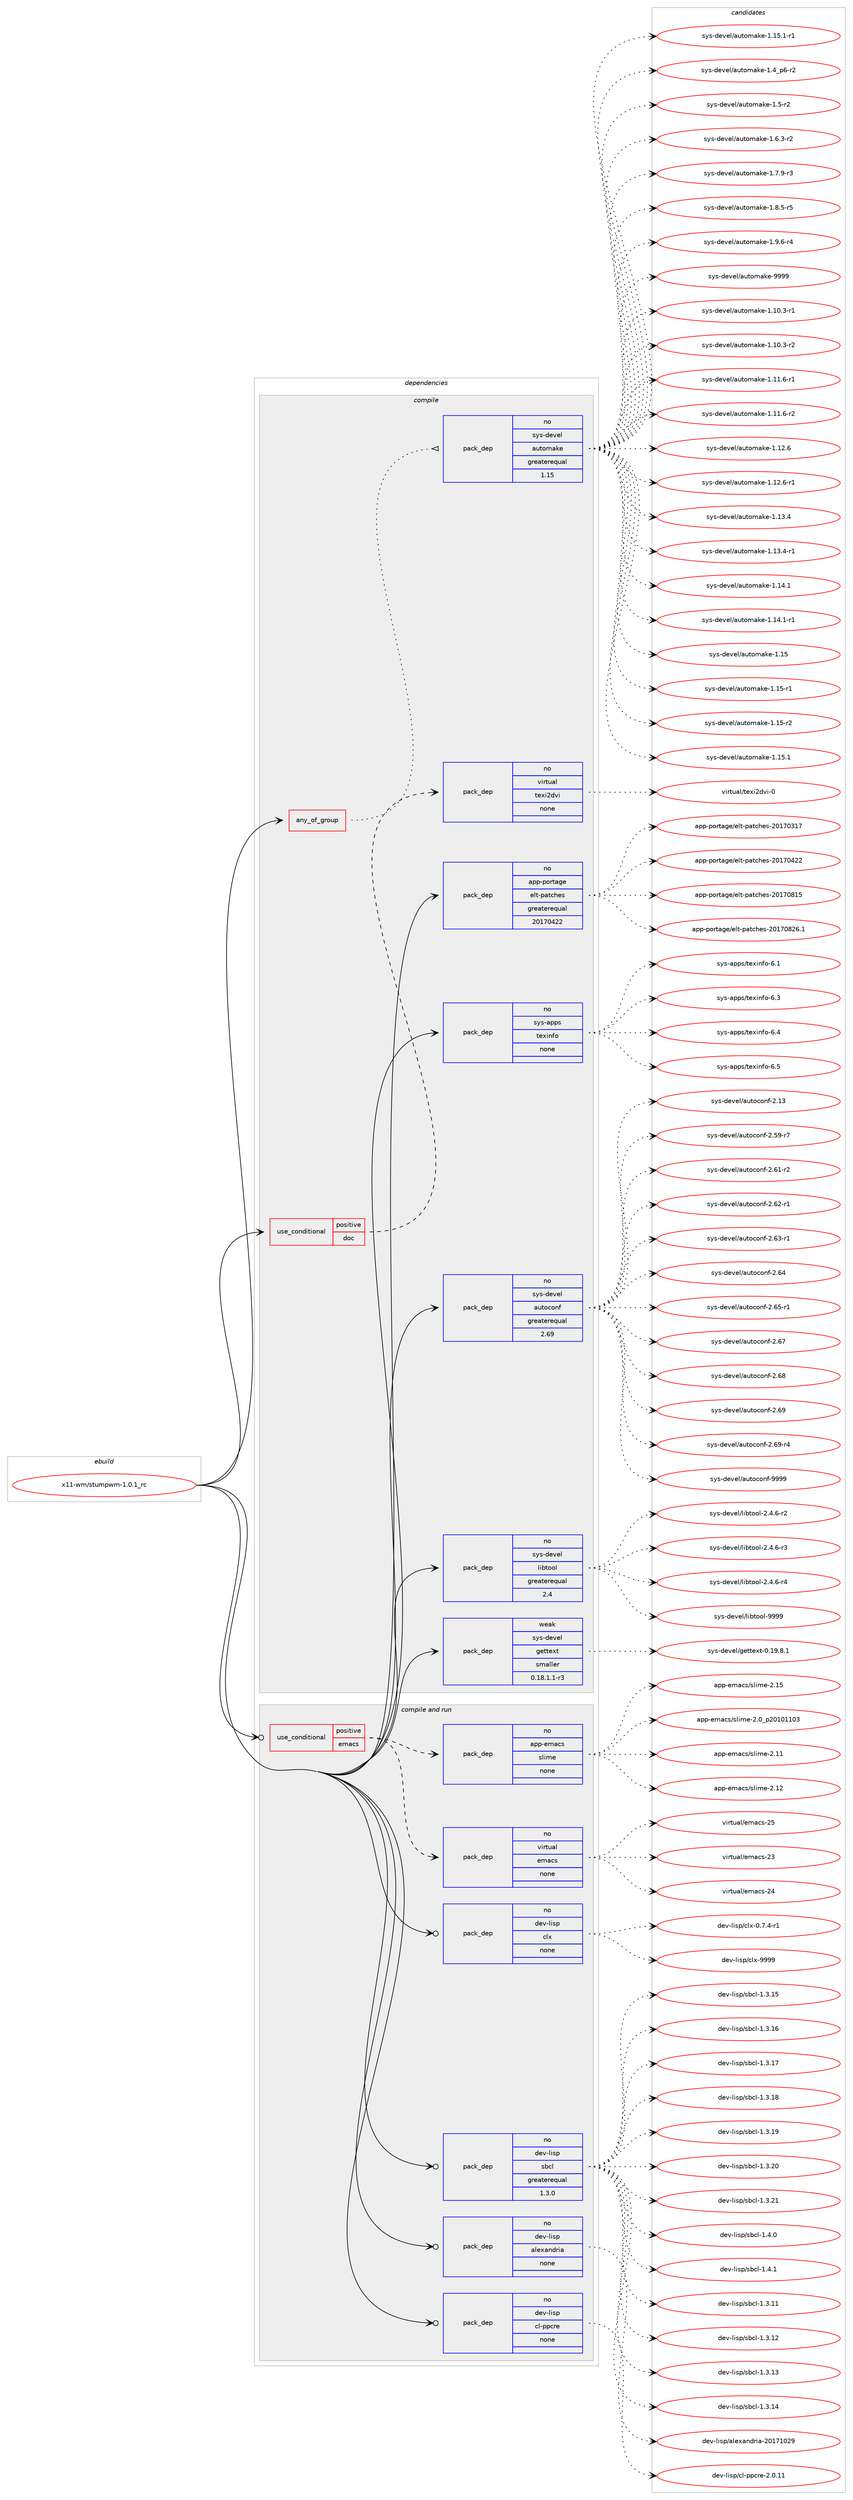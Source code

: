 digraph prolog {

# *************
# Graph options
# *************

newrank=true;
concentrate=true;
compound=true;
graph [rankdir=LR,fontname=Helvetica,fontsize=10,ranksep=1.5];#, ranksep=2.5, nodesep=0.2];
edge  [arrowhead=vee];
node  [fontname=Helvetica,fontsize=10];

# **********
# The ebuild
# **********

subgraph cluster_leftcol {
color=gray;
rank=same;
label=<<i>ebuild</i>>;
id [label="x11-wm/stumpwm-1.0.1_rc", color=red, width=4, href="../x11-wm/stumpwm-1.0.1_rc.svg"];
}

# ****************
# The dependencies
# ****************

subgraph cluster_midcol {
color=gray;
label=<<i>dependencies</i>>;
subgraph cluster_compile {
fillcolor="#eeeeee";
style=filled;
label=<<i>compile</i>>;
subgraph any9797 {
dependency533588 [label=<<TABLE BORDER="0" CELLBORDER="1" CELLSPACING="0" CELLPADDING="4"><TR><TD CELLPADDING="10">any_of_group</TD></TR></TABLE>>, shape=none, color=red];subgraph pack399124 {
dependency533589 [label=<<TABLE BORDER="0" CELLBORDER="1" CELLSPACING="0" CELLPADDING="4" WIDTH="220"><TR><TD ROWSPAN="6" CELLPADDING="30">pack_dep</TD></TR><TR><TD WIDTH="110">no</TD></TR><TR><TD>sys-devel</TD></TR><TR><TD>automake</TD></TR><TR><TD>greaterequal</TD></TR><TR><TD>1.15</TD></TR></TABLE>>, shape=none, color=blue];
}
dependency533588:e -> dependency533589:w [weight=20,style="dotted",arrowhead="oinv"];
}
id:e -> dependency533588:w [weight=20,style="solid",arrowhead="vee"];
subgraph cond124314 {
dependency533590 [label=<<TABLE BORDER="0" CELLBORDER="1" CELLSPACING="0" CELLPADDING="4"><TR><TD ROWSPAN="3" CELLPADDING="10">use_conditional</TD></TR><TR><TD>positive</TD></TR><TR><TD>doc</TD></TR></TABLE>>, shape=none, color=red];
subgraph pack399125 {
dependency533591 [label=<<TABLE BORDER="0" CELLBORDER="1" CELLSPACING="0" CELLPADDING="4" WIDTH="220"><TR><TD ROWSPAN="6" CELLPADDING="30">pack_dep</TD></TR><TR><TD WIDTH="110">no</TD></TR><TR><TD>virtual</TD></TR><TR><TD>texi2dvi</TD></TR><TR><TD>none</TD></TR><TR><TD></TD></TR></TABLE>>, shape=none, color=blue];
}
dependency533590:e -> dependency533591:w [weight=20,style="dashed",arrowhead="vee"];
}
id:e -> dependency533590:w [weight=20,style="solid",arrowhead="vee"];
subgraph pack399126 {
dependency533592 [label=<<TABLE BORDER="0" CELLBORDER="1" CELLSPACING="0" CELLPADDING="4" WIDTH="220"><TR><TD ROWSPAN="6" CELLPADDING="30">pack_dep</TD></TR><TR><TD WIDTH="110">no</TD></TR><TR><TD>app-portage</TD></TR><TR><TD>elt-patches</TD></TR><TR><TD>greaterequal</TD></TR><TR><TD>20170422</TD></TR></TABLE>>, shape=none, color=blue];
}
id:e -> dependency533592:w [weight=20,style="solid",arrowhead="vee"];
subgraph pack399127 {
dependency533593 [label=<<TABLE BORDER="0" CELLBORDER="1" CELLSPACING="0" CELLPADDING="4" WIDTH="220"><TR><TD ROWSPAN="6" CELLPADDING="30">pack_dep</TD></TR><TR><TD WIDTH="110">no</TD></TR><TR><TD>sys-apps</TD></TR><TR><TD>texinfo</TD></TR><TR><TD>none</TD></TR><TR><TD></TD></TR></TABLE>>, shape=none, color=blue];
}
id:e -> dependency533593:w [weight=20,style="solid",arrowhead="vee"];
subgraph pack399128 {
dependency533594 [label=<<TABLE BORDER="0" CELLBORDER="1" CELLSPACING="0" CELLPADDING="4" WIDTH="220"><TR><TD ROWSPAN="6" CELLPADDING="30">pack_dep</TD></TR><TR><TD WIDTH="110">no</TD></TR><TR><TD>sys-devel</TD></TR><TR><TD>autoconf</TD></TR><TR><TD>greaterequal</TD></TR><TR><TD>2.69</TD></TR></TABLE>>, shape=none, color=blue];
}
id:e -> dependency533594:w [weight=20,style="solid",arrowhead="vee"];
subgraph pack399129 {
dependency533595 [label=<<TABLE BORDER="0" CELLBORDER="1" CELLSPACING="0" CELLPADDING="4" WIDTH="220"><TR><TD ROWSPAN="6" CELLPADDING="30">pack_dep</TD></TR><TR><TD WIDTH="110">no</TD></TR><TR><TD>sys-devel</TD></TR><TR><TD>libtool</TD></TR><TR><TD>greaterequal</TD></TR><TR><TD>2.4</TD></TR></TABLE>>, shape=none, color=blue];
}
id:e -> dependency533595:w [weight=20,style="solid",arrowhead="vee"];
subgraph pack399130 {
dependency533596 [label=<<TABLE BORDER="0" CELLBORDER="1" CELLSPACING="0" CELLPADDING="4" WIDTH="220"><TR><TD ROWSPAN="6" CELLPADDING="30">pack_dep</TD></TR><TR><TD WIDTH="110">weak</TD></TR><TR><TD>sys-devel</TD></TR><TR><TD>gettext</TD></TR><TR><TD>smaller</TD></TR><TR><TD>0.18.1.1-r3</TD></TR></TABLE>>, shape=none, color=blue];
}
id:e -> dependency533596:w [weight=20,style="solid",arrowhead="vee"];
}
subgraph cluster_compileandrun {
fillcolor="#eeeeee";
style=filled;
label=<<i>compile and run</i>>;
subgraph cond124315 {
dependency533597 [label=<<TABLE BORDER="0" CELLBORDER="1" CELLSPACING="0" CELLPADDING="4"><TR><TD ROWSPAN="3" CELLPADDING="10">use_conditional</TD></TR><TR><TD>positive</TD></TR><TR><TD>emacs</TD></TR></TABLE>>, shape=none, color=red];
subgraph pack399131 {
dependency533598 [label=<<TABLE BORDER="0" CELLBORDER="1" CELLSPACING="0" CELLPADDING="4" WIDTH="220"><TR><TD ROWSPAN="6" CELLPADDING="30">pack_dep</TD></TR><TR><TD WIDTH="110">no</TD></TR><TR><TD>virtual</TD></TR><TR><TD>emacs</TD></TR><TR><TD>none</TD></TR><TR><TD></TD></TR></TABLE>>, shape=none, color=blue];
}
dependency533597:e -> dependency533598:w [weight=20,style="dashed",arrowhead="vee"];
subgraph pack399132 {
dependency533599 [label=<<TABLE BORDER="0" CELLBORDER="1" CELLSPACING="0" CELLPADDING="4" WIDTH="220"><TR><TD ROWSPAN="6" CELLPADDING="30">pack_dep</TD></TR><TR><TD WIDTH="110">no</TD></TR><TR><TD>app-emacs</TD></TR><TR><TD>slime</TD></TR><TR><TD>none</TD></TR><TR><TD></TD></TR></TABLE>>, shape=none, color=blue];
}
dependency533597:e -> dependency533599:w [weight=20,style="dashed",arrowhead="vee"];
}
id:e -> dependency533597:w [weight=20,style="solid",arrowhead="odotvee"];
subgraph pack399133 {
dependency533600 [label=<<TABLE BORDER="0" CELLBORDER="1" CELLSPACING="0" CELLPADDING="4" WIDTH="220"><TR><TD ROWSPAN="6" CELLPADDING="30">pack_dep</TD></TR><TR><TD WIDTH="110">no</TD></TR><TR><TD>dev-lisp</TD></TR><TR><TD>alexandria</TD></TR><TR><TD>none</TD></TR><TR><TD></TD></TR></TABLE>>, shape=none, color=blue];
}
id:e -> dependency533600:w [weight=20,style="solid",arrowhead="odotvee"];
subgraph pack399134 {
dependency533601 [label=<<TABLE BORDER="0" CELLBORDER="1" CELLSPACING="0" CELLPADDING="4" WIDTH="220"><TR><TD ROWSPAN="6" CELLPADDING="30">pack_dep</TD></TR><TR><TD WIDTH="110">no</TD></TR><TR><TD>dev-lisp</TD></TR><TR><TD>cl-ppcre</TD></TR><TR><TD>none</TD></TR><TR><TD></TD></TR></TABLE>>, shape=none, color=blue];
}
id:e -> dependency533601:w [weight=20,style="solid",arrowhead="odotvee"];
subgraph pack399135 {
dependency533602 [label=<<TABLE BORDER="0" CELLBORDER="1" CELLSPACING="0" CELLPADDING="4" WIDTH="220"><TR><TD ROWSPAN="6" CELLPADDING="30">pack_dep</TD></TR><TR><TD WIDTH="110">no</TD></TR><TR><TD>dev-lisp</TD></TR><TR><TD>clx</TD></TR><TR><TD>none</TD></TR><TR><TD></TD></TR></TABLE>>, shape=none, color=blue];
}
id:e -> dependency533602:w [weight=20,style="solid",arrowhead="odotvee"];
subgraph pack399136 {
dependency533603 [label=<<TABLE BORDER="0" CELLBORDER="1" CELLSPACING="0" CELLPADDING="4" WIDTH="220"><TR><TD ROWSPAN="6" CELLPADDING="30">pack_dep</TD></TR><TR><TD WIDTH="110">no</TD></TR><TR><TD>dev-lisp</TD></TR><TR><TD>sbcl</TD></TR><TR><TD>greaterequal</TD></TR><TR><TD>1.3.0</TD></TR></TABLE>>, shape=none, color=blue];
}
id:e -> dependency533603:w [weight=20,style="solid",arrowhead="odotvee"];
}
subgraph cluster_run {
fillcolor="#eeeeee";
style=filled;
label=<<i>run</i>>;
}
}

# **************
# The candidates
# **************

subgraph cluster_choices {
rank=same;
color=gray;
label=<<i>candidates</i>>;

subgraph choice399124 {
color=black;
nodesep=1;
choice11512111545100101118101108479711711611110997107101454946494846514511449 [label="sys-devel/automake-1.10.3-r1", color=red, width=4,href="../sys-devel/automake-1.10.3-r1.svg"];
choice11512111545100101118101108479711711611110997107101454946494846514511450 [label="sys-devel/automake-1.10.3-r2", color=red, width=4,href="../sys-devel/automake-1.10.3-r2.svg"];
choice11512111545100101118101108479711711611110997107101454946494946544511449 [label="sys-devel/automake-1.11.6-r1", color=red, width=4,href="../sys-devel/automake-1.11.6-r1.svg"];
choice11512111545100101118101108479711711611110997107101454946494946544511450 [label="sys-devel/automake-1.11.6-r2", color=red, width=4,href="../sys-devel/automake-1.11.6-r2.svg"];
choice1151211154510010111810110847971171161111099710710145494649504654 [label="sys-devel/automake-1.12.6", color=red, width=4,href="../sys-devel/automake-1.12.6.svg"];
choice11512111545100101118101108479711711611110997107101454946495046544511449 [label="sys-devel/automake-1.12.6-r1", color=red, width=4,href="../sys-devel/automake-1.12.6-r1.svg"];
choice1151211154510010111810110847971171161111099710710145494649514652 [label="sys-devel/automake-1.13.4", color=red, width=4,href="../sys-devel/automake-1.13.4.svg"];
choice11512111545100101118101108479711711611110997107101454946495146524511449 [label="sys-devel/automake-1.13.4-r1", color=red, width=4,href="../sys-devel/automake-1.13.4-r1.svg"];
choice1151211154510010111810110847971171161111099710710145494649524649 [label="sys-devel/automake-1.14.1", color=red, width=4,href="../sys-devel/automake-1.14.1.svg"];
choice11512111545100101118101108479711711611110997107101454946495246494511449 [label="sys-devel/automake-1.14.1-r1", color=red, width=4,href="../sys-devel/automake-1.14.1-r1.svg"];
choice115121115451001011181011084797117116111109971071014549464953 [label="sys-devel/automake-1.15", color=red, width=4,href="../sys-devel/automake-1.15.svg"];
choice1151211154510010111810110847971171161111099710710145494649534511449 [label="sys-devel/automake-1.15-r1", color=red, width=4,href="../sys-devel/automake-1.15-r1.svg"];
choice1151211154510010111810110847971171161111099710710145494649534511450 [label="sys-devel/automake-1.15-r2", color=red, width=4,href="../sys-devel/automake-1.15-r2.svg"];
choice1151211154510010111810110847971171161111099710710145494649534649 [label="sys-devel/automake-1.15.1", color=red, width=4,href="../sys-devel/automake-1.15.1.svg"];
choice11512111545100101118101108479711711611110997107101454946495346494511449 [label="sys-devel/automake-1.15.1-r1", color=red, width=4,href="../sys-devel/automake-1.15.1-r1.svg"];
choice115121115451001011181011084797117116111109971071014549465295112544511450 [label="sys-devel/automake-1.4_p6-r2", color=red, width=4,href="../sys-devel/automake-1.4_p6-r2.svg"];
choice11512111545100101118101108479711711611110997107101454946534511450 [label="sys-devel/automake-1.5-r2", color=red, width=4,href="../sys-devel/automake-1.5-r2.svg"];
choice115121115451001011181011084797117116111109971071014549465446514511450 [label="sys-devel/automake-1.6.3-r2", color=red, width=4,href="../sys-devel/automake-1.6.3-r2.svg"];
choice115121115451001011181011084797117116111109971071014549465546574511451 [label="sys-devel/automake-1.7.9-r3", color=red, width=4,href="../sys-devel/automake-1.7.9-r3.svg"];
choice115121115451001011181011084797117116111109971071014549465646534511453 [label="sys-devel/automake-1.8.5-r5", color=red, width=4,href="../sys-devel/automake-1.8.5-r5.svg"];
choice115121115451001011181011084797117116111109971071014549465746544511452 [label="sys-devel/automake-1.9.6-r4", color=red, width=4,href="../sys-devel/automake-1.9.6-r4.svg"];
choice115121115451001011181011084797117116111109971071014557575757 [label="sys-devel/automake-9999", color=red, width=4,href="../sys-devel/automake-9999.svg"];
dependency533589:e -> choice11512111545100101118101108479711711611110997107101454946494846514511449:w [style=dotted,weight="100"];
dependency533589:e -> choice11512111545100101118101108479711711611110997107101454946494846514511450:w [style=dotted,weight="100"];
dependency533589:e -> choice11512111545100101118101108479711711611110997107101454946494946544511449:w [style=dotted,weight="100"];
dependency533589:e -> choice11512111545100101118101108479711711611110997107101454946494946544511450:w [style=dotted,weight="100"];
dependency533589:e -> choice1151211154510010111810110847971171161111099710710145494649504654:w [style=dotted,weight="100"];
dependency533589:e -> choice11512111545100101118101108479711711611110997107101454946495046544511449:w [style=dotted,weight="100"];
dependency533589:e -> choice1151211154510010111810110847971171161111099710710145494649514652:w [style=dotted,weight="100"];
dependency533589:e -> choice11512111545100101118101108479711711611110997107101454946495146524511449:w [style=dotted,weight="100"];
dependency533589:e -> choice1151211154510010111810110847971171161111099710710145494649524649:w [style=dotted,weight="100"];
dependency533589:e -> choice11512111545100101118101108479711711611110997107101454946495246494511449:w [style=dotted,weight="100"];
dependency533589:e -> choice115121115451001011181011084797117116111109971071014549464953:w [style=dotted,weight="100"];
dependency533589:e -> choice1151211154510010111810110847971171161111099710710145494649534511449:w [style=dotted,weight="100"];
dependency533589:e -> choice1151211154510010111810110847971171161111099710710145494649534511450:w [style=dotted,weight="100"];
dependency533589:e -> choice1151211154510010111810110847971171161111099710710145494649534649:w [style=dotted,weight="100"];
dependency533589:e -> choice11512111545100101118101108479711711611110997107101454946495346494511449:w [style=dotted,weight="100"];
dependency533589:e -> choice115121115451001011181011084797117116111109971071014549465295112544511450:w [style=dotted,weight="100"];
dependency533589:e -> choice11512111545100101118101108479711711611110997107101454946534511450:w [style=dotted,weight="100"];
dependency533589:e -> choice115121115451001011181011084797117116111109971071014549465446514511450:w [style=dotted,weight="100"];
dependency533589:e -> choice115121115451001011181011084797117116111109971071014549465546574511451:w [style=dotted,weight="100"];
dependency533589:e -> choice115121115451001011181011084797117116111109971071014549465646534511453:w [style=dotted,weight="100"];
dependency533589:e -> choice115121115451001011181011084797117116111109971071014549465746544511452:w [style=dotted,weight="100"];
dependency533589:e -> choice115121115451001011181011084797117116111109971071014557575757:w [style=dotted,weight="100"];
}
subgraph choice399125 {
color=black;
nodesep=1;
choice1181051141161179710847116101120105501001181054548 [label="virtual/texi2dvi-0", color=red, width=4,href="../virtual/texi2dvi-0.svg"];
dependency533591:e -> choice1181051141161179710847116101120105501001181054548:w [style=dotted,weight="100"];
}
subgraph choice399126 {
color=black;
nodesep=1;
choice97112112451121111141169710310147101108116451129711699104101115455048495548514955 [label="app-portage/elt-patches-20170317", color=red, width=4,href="../app-portage/elt-patches-20170317.svg"];
choice97112112451121111141169710310147101108116451129711699104101115455048495548525050 [label="app-portage/elt-patches-20170422", color=red, width=4,href="../app-portage/elt-patches-20170422.svg"];
choice97112112451121111141169710310147101108116451129711699104101115455048495548564953 [label="app-portage/elt-patches-20170815", color=red, width=4,href="../app-portage/elt-patches-20170815.svg"];
choice971121124511211111411697103101471011081164511297116991041011154550484955485650544649 [label="app-portage/elt-patches-20170826.1", color=red, width=4,href="../app-portage/elt-patches-20170826.1.svg"];
dependency533592:e -> choice97112112451121111141169710310147101108116451129711699104101115455048495548514955:w [style=dotted,weight="100"];
dependency533592:e -> choice97112112451121111141169710310147101108116451129711699104101115455048495548525050:w [style=dotted,weight="100"];
dependency533592:e -> choice97112112451121111141169710310147101108116451129711699104101115455048495548564953:w [style=dotted,weight="100"];
dependency533592:e -> choice971121124511211111411697103101471011081164511297116991041011154550484955485650544649:w [style=dotted,weight="100"];
}
subgraph choice399127 {
color=black;
nodesep=1;
choice11512111545971121121154711610112010511010211145544649 [label="sys-apps/texinfo-6.1", color=red, width=4,href="../sys-apps/texinfo-6.1.svg"];
choice11512111545971121121154711610112010511010211145544651 [label="sys-apps/texinfo-6.3", color=red, width=4,href="../sys-apps/texinfo-6.3.svg"];
choice11512111545971121121154711610112010511010211145544652 [label="sys-apps/texinfo-6.4", color=red, width=4,href="../sys-apps/texinfo-6.4.svg"];
choice11512111545971121121154711610112010511010211145544653 [label="sys-apps/texinfo-6.5", color=red, width=4,href="../sys-apps/texinfo-6.5.svg"];
dependency533593:e -> choice11512111545971121121154711610112010511010211145544649:w [style=dotted,weight="100"];
dependency533593:e -> choice11512111545971121121154711610112010511010211145544651:w [style=dotted,weight="100"];
dependency533593:e -> choice11512111545971121121154711610112010511010211145544652:w [style=dotted,weight="100"];
dependency533593:e -> choice11512111545971121121154711610112010511010211145544653:w [style=dotted,weight="100"];
}
subgraph choice399128 {
color=black;
nodesep=1;
choice115121115451001011181011084797117116111991111101024550464951 [label="sys-devel/autoconf-2.13", color=red, width=4,href="../sys-devel/autoconf-2.13.svg"];
choice1151211154510010111810110847971171161119911111010245504653574511455 [label="sys-devel/autoconf-2.59-r7", color=red, width=4,href="../sys-devel/autoconf-2.59-r7.svg"];
choice1151211154510010111810110847971171161119911111010245504654494511450 [label="sys-devel/autoconf-2.61-r2", color=red, width=4,href="../sys-devel/autoconf-2.61-r2.svg"];
choice1151211154510010111810110847971171161119911111010245504654504511449 [label="sys-devel/autoconf-2.62-r1", color=red, width=4,href="../sys-devel/autoconf-2.62-r1.svg"];
choice1151211154510010111810110847971171161119911111010245504654514511449 [label="sys-devel/autoconf-2.63-r1", color=red, width=4,href="../sys-devel/autoconf-2.63-r1.svg"];
choice115121115451001011181011084797117116111991111101024550465452 [label="sys-devel/autoconf-2.64", color=red, width=4,href="../sys-devel/autoconf-2.64.svg"];
choice1151211154510010111810110847971171161119911111010245504654534511449 [label="sys-devel/autoconf-2.65-r1", color=red, width=4,href="../sys-devel/autoconf-2.65-r1.svg"];
choice115121115451001011181011084797117116111991111101024550465455 [label="sys-devel/autoconf-2.67", color=red, width=4,href="../sys-devel/autoconf-2.67.svg"];
choice115121115451001011181011084797117116111991111101024550465456 [label="sys-devel/autoconf-2.68", color=red, width=4,href="../sys-devel/autoconf-2.68.svg"];
choice115121115451001011181011084797117116111991111101024550465457 [label="sys-devel/autoconf-2.69", color=red, width=4,href="../sys-devel/autoconf-2.69.svg"];
choice1151211154510010111810110847971171161119911111010245504654574511452 [label="sys-devel/autoconf-2.69-r4", color=red, width=4,href="../sys-devel/autoconf-2.69-r4.svg"];
choice115121115451001011181011084797117116111991111101024557575757 [label="sys-devel/autoconf-9999", color=red, width=4,href="../sys-devel/autoconf-9999.svg"];
dependency533594:e -> choice115121115451001011181011084797117116111991111101024550464951:w [style=dotted,weight="100"];
dependency533594:e -> choice1151211154510010111810110847971171161119911111010245504653574511455:w [style=dotted,weight="100"];
dependency533594:e -> choice1151211154510010111810110847971171161119911111010245504654494511450:w [style=dotted,weight="100"];
dependency533594:e -> choice1151211154510010111810110847971171161119911111010245504654504511449:w [style=dotted,weight="100"];
dependency533594:e -> choice1151211154510010111810110847971171161119911111010245504654514511449:w [style=dotted,weight="100"];
dependency533594:e -> choice115121115451001011181011084797117116111991111101024550465452:w [style=dotted,weight="100"];
dependency533594:e -> choice1151211154510010111810110847971171161119911111010245504654534511449:w [style=dotted,weight="100"];
dependency533594:e -> choice115121115451001011181011084797117116111991111101024550465455:w [style=dotted,weight="100"];
dependency533594:e -> choice115121115451001011181011084797117116111991111101024550465456:w [style=dotted,weight="100"];
dependency533594:e -> choice115121115451001011181011084797117116111991111101024550465457:w [style=dotted,weight="100"];
dependency533594:e -> choice1151211154510010111810110847971171161119911111010245504654574511452:w [style=dotted,weight="100"];
dependency533594:e -> choice115121115451001011181011084797117116111991111101024557575757:w [style=dotted,weight="100"];
}
subgraph choice399129 {
color=black;
nodesep=1;
choice1151211154510010111810110847108105981161111111084550465246544511450 [label="sys-devel/libtool-2.4.6-r2", color=red, width=4,href="../sys-devel/libtool-2.4.6-r2.svg"];
choice1151211154510010111810110847108105981161111111084550465246544511451 [label="sys-devel/libtool-2.4.6-r3", color=red, width=4,href="../sys-devel/libtool-2.4.6-r3.svg"];
choice1151211154510010111810110847108105981161111111084550465246544511452 [label="sys-devel/libtool-2.4.6-r4", color=red, width=4,href="../sys-devel/libtool-2.4.6-r4.svg"];
choice1151211154510010111810110847108105981161111111084557575757 [label="sys-devel/libtool-9999", color=red, width=4,href="../sys-devel/libtool-9999.svg"];
dependency533595:e -> choice1151211154510010111810110847108105981161111111084550465246544511450:w [style=dotted,weight="100"];
dependency533595:e -> choice1151211154510010111810110847108105981161111111084550465246544511451:w [style=dotted,weight="100"];
dependency533595:e -> choice1151211154510010111810110847108105981161111111084550465246544511452:w [style=dotted,weight="100"];
dependency533595:e -> choice1151211154510010111810110847108105981161111111084557575757:w [style=dotted,weight="100"];
}
subgraph choice399130 {
color=black;
nodesep=1;
choice1151211154510010111810110847103101116116101120116454846495746564649 [label="sys-devel/gettext-0.19.8.1", color=red, width=4,href="../sys-devel/gettext-0.19.8.1.svg"];
dependency533596:e -> choice1151211154510010111810110847103101116116101120116454846495746564649:w [style=dotted,weight="100"];
}
subgraph choice399131 {
color=black;
nodesep=1;
choice11810511411611797108471011099799115455051 [label="virtual/emacs-23", color=red, width=4,href="../virtual/emacs-23.svg"];
choice11810511411611797108471011099799115455052 [label="virtual/emacs-24", color=red, width=4,href="../virtual/emacs-24.svg"];
choice11810511411611797108471011099799115455053 [label="virtual/emacs-25", color=red, width=4,href="../virtual/emacs-25.svg"];
dependency533598:e -> choice11810511411611797108471011099799115455051:w [style=dotted,weight="100"];
dependency533598:e -> choice11810511411611797108471011099799115455052:w [style=dotted,weight="100"];
dependency533598:e -> choice11810511411611797108471011099799115455053:w [style=dotted,weight="100"];
}
subgraph choice399132 {
color=black;
nodesep=1;
choice971121124510110997991154711510810510910145504648951125048494849494851 [label="app-emacs/slime-2.0_p20101103", color=red, width=4,href="../app-emacs/slime-2.0_p20101103.svg"];
choice97112112451011099799115471151081051091014550464949 [label="app-emacs/slime-2.11", color=red, width=4,href="../app-emacs/slime-2.11.svg"];
choice97112112451011099799115471151081051091014550464950 [label="app-emacs/slime-2.12", color=red, width=4,href="../app-emacs/slime-2.12.svg"];
choice97112112451011099799115471151081051091014550464953 [label="app-emacs/slime-2.15", color=red, width=4,href="../app-emacs/slime-2.15.svg"];
dependency533599:e -> choice971121124510110997991154711510810510910145504648951125048494849494851:w [style=dotted,weight="100"];
dependency533599:e -> choice97112112451011099799115471151081051091014550464949:w [style=dotted,weight="100"];
dependency533599:e -> choice97112112451011099799115471151081051091014550464950:w [style=dotted,weight="100"];
dependency533599:e -> choice97112112451011099799115471151081051091014550464953:w [style=dotted,weight="100"];
}
subgraph choice399133 {
color=black;
nodesep=1;
choice1001011184510810511511247971081011209711010011410597455048495549485057 [label="dev-lisp/alexandria-20171029", color=red, width=4,href="../dev-lisp/alexandria-20171029.svg"];
dependency533600:e -> choice1001011184510810511511247971081011209711010011410597455048495549485057:w [style=dotted,weight="100"];
}
subgraph choice399134 {
color=black;
nodesep=1;
choice100101118451081051151124799108451121129911410145504648464949 [label="dev-lisp/cl-ppcre-2.0.11", color=red, width=4,href="../dev-lisp/cl-ppcre-2.0.11.svg"];
dependency533601:e -> choice100101118451081051151124799108451121129911410145504648464949:w [style=dotted,weight="100"];
}
subgraph choice399135 {
color=black;
nodesep=1;
choice1001011184510810511511247991081204548465546524511449 [label="dev-lisp/clx-0.7.4-r1", color=red, width=4,href="../dev-lisp/clx-0.7.4-r1.svg"];
choice1001011184510810511511247991081204557575757 [label="dev-lisp/clx-9999", color=red, width=4,href="../dev-lisp/clx-9999.svg"];
dependency533602:e -> choice1001011184510810511511247991081204548465546524511449:w [style=dotted,weight="100"];
dependency533602:e -> choice1001011184510810511511247991081204557575757:w [style=dotted,weight="100"];
}
subgraph choice399136 {
color=black;
nodesep=1;
choice1001011184510810511511247115989910845494651464949 [label="dev-lisp/sbcl-1.3.11", color=red, width=4,href="../dev-lisp/sbcl-1.3.11.svg"];
choice1001011184510810511511247115989910845494651464950 [label="dev-lisp/sbcl-1.3.12", color=red, width=4,href="../dev-lisp/sbcl-1.3.12.svg"];
choice1001011184510810511511247115989910845494651464951 [label="dev-lisp/sbcl-1.3.13", color=red, width=4,href="../dev-lisp/sbcl-1.3.13.svg"];
choice1001011184510810511511247115989910845494651464952 [label="dev-lisp/sbcl-1.3.14", color=red, width=4,href="../dev-lisp/sbcl-1.3.14.svg"];
choice1001011184510810511511247115989910845494651464953 [label="dev-lisp/sbcl-1.3.15", color=red, width=4,href="../dev-lisp/sbcl-1.3.15.svg"];
choice1001011184510810511511247115989910845494651464954 [label="dev-lisp/sbcl-1.3.16", color=red, width=4,href="../dev-lisp/sbcl-1.3.16.svg"];
choice1001011184510810511511247115989910845494651464955 [label="dev-lisp/sbcl-1.3.17", color=red, width=4,href="../dev-lisp/sbcl-1.3.17.svg"];
choice1001011184510810511511247115989910845494651464956 [label="dev-lisp/sbcl-1.3.18", color=red, width=4,href="../dev-lisp/sbcl-1.3.18.svg"];
choice1001011184510810511511247115989910845494651464957 [label="dev-lisp/sbcl-1.3.19", color=red, width=4,href="../dev-lisp/sbcl-1.3.19.svg"];
choice1001011184510810511511247115989910845494651465048 [label="dev-lisp/sbcl-1.3.20", color=red, width=4,href="../dev-lisp/sbcl-1.3.20.svg"];
choice1001011184510810511511247115989910845494651465049 [label="dev-lisp/sbcl-1.3.21", color=red, width=4,href="../dev-lisp/sbcl-1.3.21.svg"];
choice10010111845108105115112471159899108454946524648 [label="dev-lisp/sbcl-1.4.0", color=red, width=4,href="../dev-lisp/sbcl-1.4.0.svg"];
choice10010111845108105115112471159899108454946524649 [label="dev-lisp/sbcl-1.4.1", color=red, width=4,href="../dev-lisp/sbcl-1.4.1.svg"];
dependency533603:e -> choice1001011184510810511511247115989910845494651464949:w [style=dotted,weight="100"];
dependency533603:e -> choice1001011184510810511511247115989910845494651464950:w [style=dotted,weight="100"];
dependency533603:e -> choice1001011184510810511511247115989910845494651464951:w [style=dotted,weight="100"];
dependency533603:e -> choice1001011184510810511511247115989910845494651464952:w [style=dotted,weight="100"];
dependency533603:e -> choice1001011184510810511511247115989910845494651464953:w [style=dotted,weight="100"];
dependency533603:e -> choice1001011184510810511511247115989910845494651464954:w [style=dotted,weight="100"];
dependency533603:e -> choice1001011184510810511511247115989910845494651464955:w [style=dotted,weight="100"];
dependency533603:e -> choice1001011184510810511511247115989910845494651464956:w [style=dotted,weight="100"];
dependency533603:e -> choice1001011184510810511511247115989910845494651464957:w [style=dotted,weight="100"];
dependency533603:e -> choice1001011184510810511511247115989910845494651465048:w [style=dotted,weight="100"];
dependency533603:e -> choice1001011184510810511511247115989910845494651465049:w [style=dotted,weight="100"];
dependency533603:e -> choice10010111845108105115112471159899108454946524648:w [style=dotted,weight="100"];
dependency533603:e -> choice10010111845108105115112471159899108454946524649:w [style=dotted,weight="100"];
}
}

}
